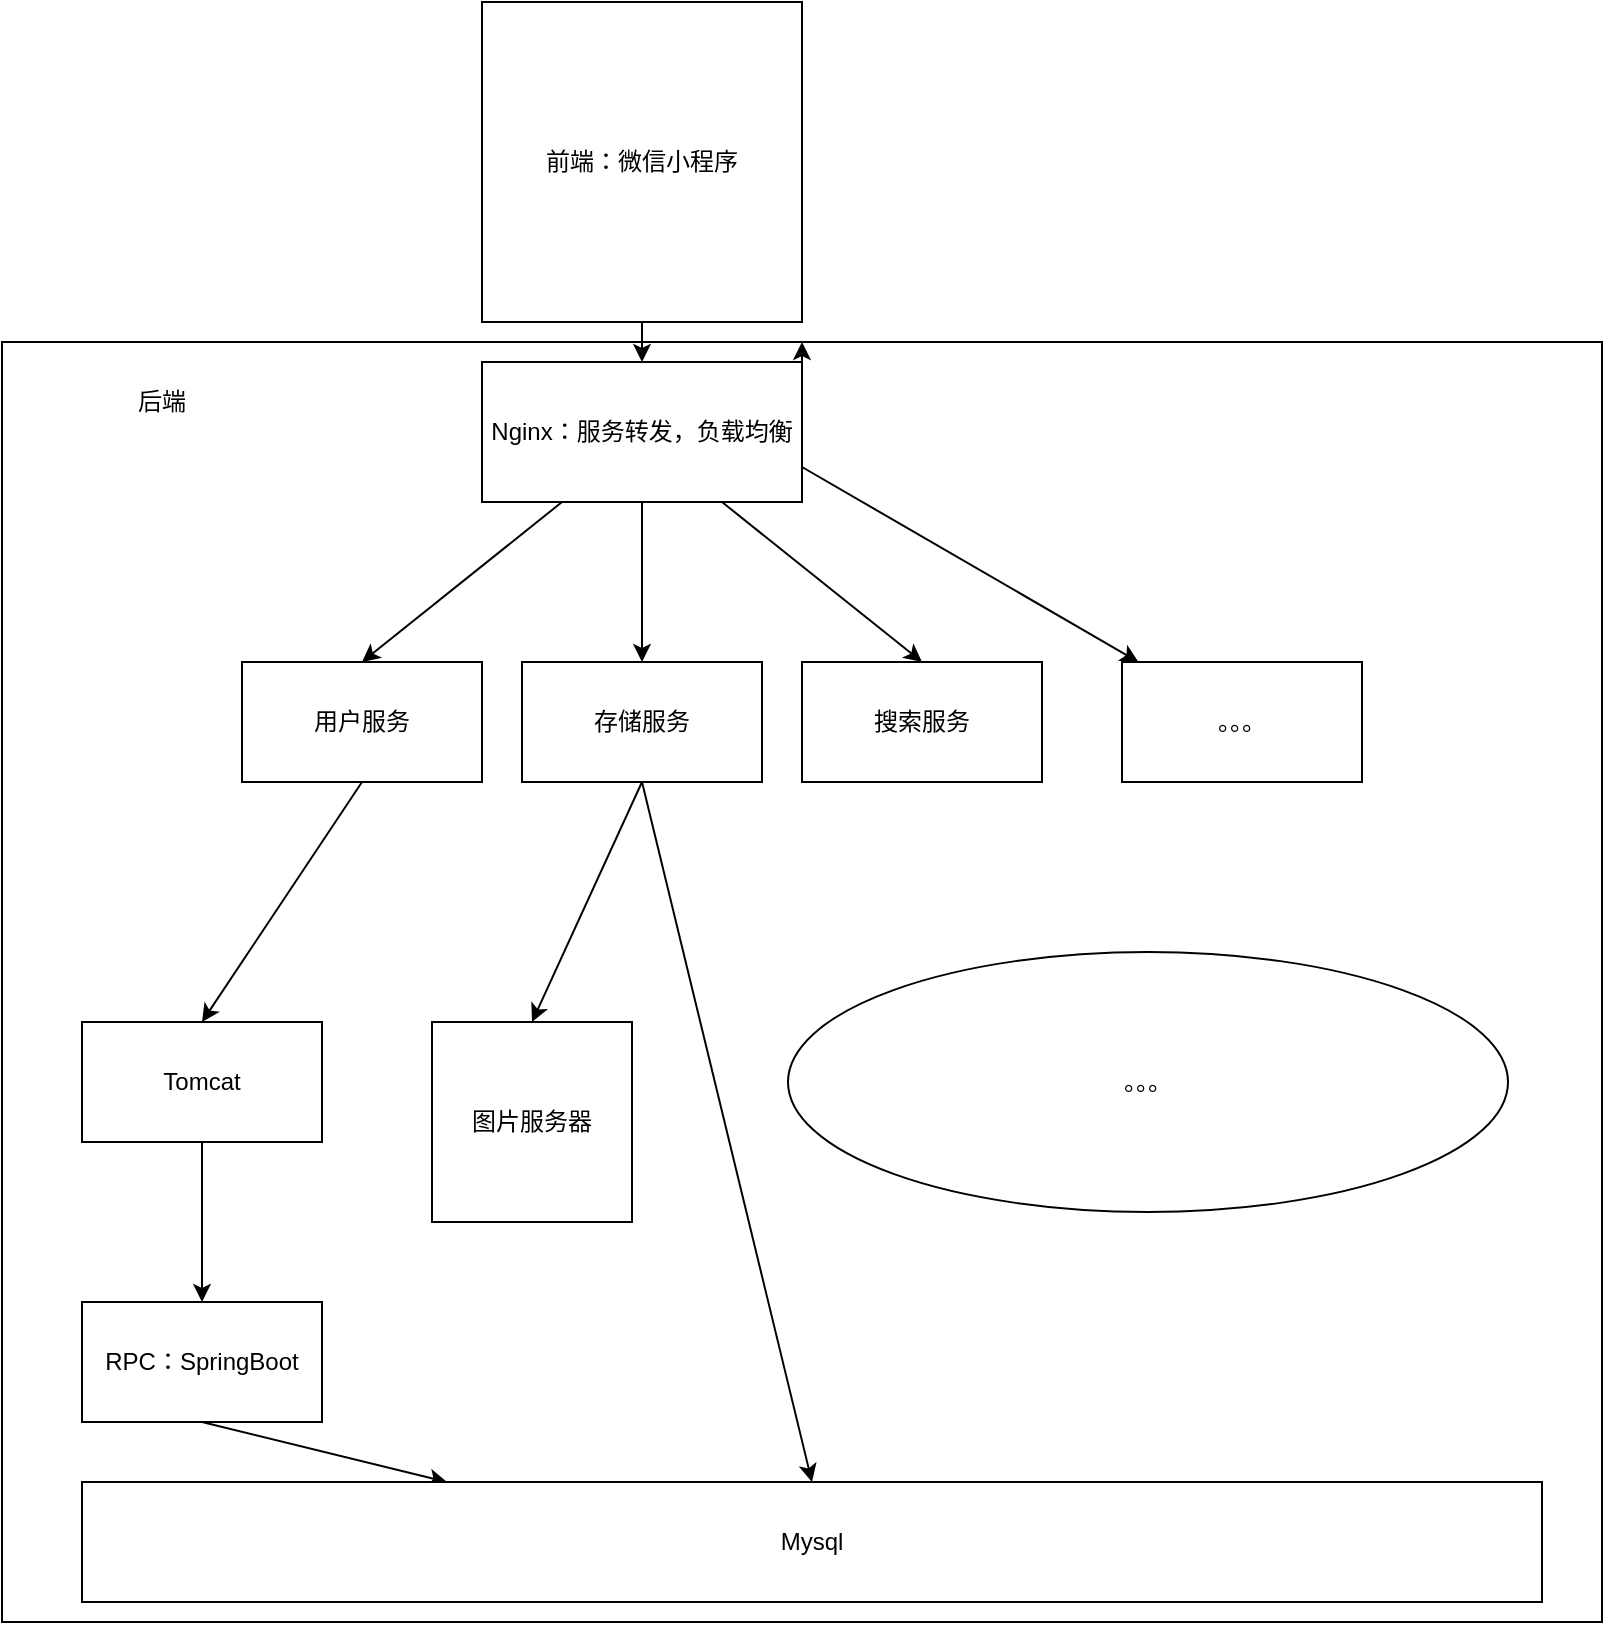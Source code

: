 <mxfile version="11.1.2" type="github"><diagram id="5kcFqLHtg8VSPou3zPPb" name="Page-1"><mxGraphModel dx="1186" dy="717" grid="1" gridSize="10" guides="1" tooltips="1" connect="1" arrows="1" fold="1" page="1" pageScale="1" pageWidth="827" pageHeight="1169" math="0" shadow="0"><root><mxCell id="0"/><mxCell id="1" parent="0"/><mxCell id="b9MwiY1I6YfCmuBM0_wx-20" value="" style="rounded=0;whiteSpace=wrap;html=1;" vertex="1" parent="1"><mxGeometry x="20" y="230" width="800" height="640" as="geometry"/></mxCell><mxCell id="b9MwiY1I6YfCmuBM0_wx-7" style="edgeStyle=orthogonalEdgeStyle;rounded=0;orthogonalLoop=1;jettySize=auto;html=1;exitX=0.5;exitY=1;exitDx=0;exitDy=0;entryX=0.5;entryY=0;entryDx=0;entryDy=0;" edge="1" parent="1" source="b9MwiY1I6YfCmuBM0_wx-1" target="b9MwiY1I6YfCmuBM0_wx-2"><mxGeometry relative="1" as="geometry"/></mxCell><mxCell id="b9MwiY1I6YfCmuBM0_wx-1" value="前端：微信小程序" style="whiteSpace=wrap;html=1;aspect=fixed;" vertex="1" parent="1"><mxGeometry x="260" y="60" width="160" height="160" as="geometry"/></mxCell><mxCell id="b9MwiY1I6YfCmuBM0_wx-8" style="edgeStyle=orthogonalEdgeStyle;rounded=0;orthogonalLoop=1;jettySize=auto;html=1;exitX=0.5;exitY=1;exitDx=0;exitDy=0;" edge="1" parent="1" source="b9MwiY1I6YfCmuBM0_wx-2" target="b9MwiY1I6YfCmuBM0_wx-4"><mxGeometry relative="1" as="geometry"/></mxCell><mxCell id="b9MwiY1I6YfCmuBM0_wx-9" style="rounded=0;orthogonalLoop=1;jettySize=auto;html=1;exitX=0.25;exitY=1;exitDx=0;exitDy=0;entryX=0.5;entryY=0;entryDx=0;entryDy=0;" edge="1" parent="1" source="b9MwiY1I6YfCmuBM0_wx-2" target="b9MwiY1I6YfCmuBM0_wx-3"><mxGeometry relative="1" as="geometry"/></mxCell><mxCell id="b9MwiY1I6YfCmuBM0_wx-10" style="edgeStyle=none;rounded=0;orthogonalLoop=1;jettySize=auto;html=1;exitX=0.75;exitY=1;exitDx=0;exitDy=0;entryX=0.5;entryY=0;entryDx=0;entryDy=0;" edge="1" parent="1" source="b9MwiY1I6YfCmuBM0_wx-2" target="b9MwiY1I6YfCmuBM0_wx-5"><mxGeometry relative="1" as="geometry"/></mxCell><mxCell id="b9MwiY1I6YfCmuBM0_wx-24" style="edgeStyle=none;rounded=0;orthogonalLoop=1;jettySize=auto;html=1;exitX=1;exitY=0.75;exitDx=0;exitDy=0;" edge="1" parent="1" source="b9MwiY1I6YfCmuBM0_wx-2" target="b9MwiY1I6YfCmuBM0_wx-20"><mxGeometry relative="1" as="geometry"/></mxCell><mxCell id="b9MwiY1I6YfCmuBM0_wx-25" style="edgeStyle=none;rounded=0;orthogonalLoop=1;jettySize=auto;html=1;exitX=1;exitY=0.75;exitDx=0;exitDy=0;" edge="1" parent="1" source="b9MwiY1I6YfCmuBM0_wx-2" target="b9MwiY1I6YfCmuBM0_wx-17"><mxGeometry relative="1" as="geometry"/></mxCell><mxCell id="b9MwiY1I6YfCmuBM0_wx-2" value="Nginx：服务转发，负载均衡" style="rounded=0;whiteSpace=wrap;html=1;" vertex="1" parent="1"><mxGeometry x="260" y="240" width="160" height="70" as="geometry"/></mxCell><mxCell id="b9MwiY1I6YfCmuBM0_wx-11" style="edgeStyle=none;rounded=0;orthogonalLoop=1;jettySize=auto;html=1;exitX=0.5;exitY=1;exitDx=0;exitDy=0;entryX=0.5;entryY=0;entryDx=0;entryDy=0;" edge="1" parent="1" source="b9MwiY1I6YfCmuBM0_wx-3" target="b9MwiY1I6YfCmuBM0_wx-6"><mxGeometry relative="1" as="geometry"/></mxCell><mxCell id="b9MwiY1I6YfCmuBM0_wx-3" value="用户服务" style="rounded=0;whiteSpace=wrap;html=1;" vertex="1" parent="1"><mxGeometry x="140" y="390" width="120" height="60" as="geometry"/></mxCell><mxCell id="b9MwiY1I6YfCmuBM0_wx-19" style="edgeStyle=none;rounded=0;orthogonalLoop=1;jettySize=auto;html=1;exitX=0.5;exitY=1;exitDx=0;exitDy=0;entryX=0.5;entryY=0;entryDx=0;entryDy=0;" edge="1" parent="1" source="b9MwiY1I6YfCmuBM0_wx-4" target="b9MwiY1I6YfCmuBM0_wx-18"><mxGeometry relative="1" as="geometry"/></mxCell><mxCell id="b9MwiY1I6YfCmuBM0_wx-23" style="edgeStyle=none;rounded=0;orthogonalLoop=1;jettySize=auto;html=1;exitX=0.5;exitY=1;exitDx=0;exitDy=0;entryX=0.5;entryY=0;entryDx=0;entryDy=0;" edge="1" parent="1" source="b9MwiY1I6YfCmuBM0_wx-4" target="b9MwiY1I6YfCmuBM0_wx-21"><mxGeometry relative="1" as="geometry"><mxPoint x="164" y="230" as="targetPoint"/></mxGeometry></mxCell><mxCell id="b9MwiY1I6YfCmuBM0_wx-4" value="存储服务" style="rounded=0;whiteSpace=wrap;html=1;" vertex="1" parent="1"><mxGeometry x="280" y="390" width="120" height="60" as="geometry"/></mxCell><mxCell id="b9MwiY1I6YfCmuBM0_wx-5" value="搜索服务" style="rounded=0;whiteSpace=wrap;html=1;" vertex="1" parent="1"><mxGeometry x="420" y="390" width="120" height="60" as="geometry"/></mxCell><mxCell id="b9MwiY1I6YfCmuBM0_wx-14" style="edgeStyle=none;rounded=0;orthogonalLoop=1;jettySize=auto;html=1;exitX=0.5;exitY=1;exitDx=0;exitDy=0;" edge="1" parent="1" source="b9MwiY1I6YfCmuBM0_wx-6" target="b9MwiY1I6YfCmuBM0_wx-13"><mxGeometry relative="1" as="geometry"/></mxCell><mxCell id="b9MwiY1I6YfCmuBM0_wx-6" value="Tomcat" style="rounded=0;whiteSpace=wrap;html=1;" vertex="1" parent="1"><mxGeometry x="60" y="570" width="120" height="60" as="geometry"/></mxCell><mxCell id="b9MwiY1I6YfCmuBM0_wx-12" value="。。。" style="ellipse;whiteSpace=wrap;html=1;" vertex="1" parent="1"><mxGeometry x="413" y="535" width="360" height="130" as="geometry"/></mxCell><mxCell id="b9MwiY1I6YfCmuBM0_wx-22" style="edgeStyle=none;rounded=0;orthogonalLoop=1;jettySize=auto;html=1;exitX=0.5;exitY=1;exitDx=0;exitDy=0;entryX=0.25;entryY=0;entryDx=0;entryDy=0;" edge="1" parent="1" source="b9MwiY1I6YfCmuBM0_wx-13" target="b9MwiY1I6YfCmuBM0_wx-21"><mxGeometry relative="1" as="geometry"/></mxCell><mxCell id="b9MwiY1I6YfCmuBM0_wx-13" value="RPC：SpringBoot" style="rounded=0;whiteSpace=wrap;html=1;" vertex="1" parent="1"><mxGeometry x="60" y="710" width="120" height="60" as="geometry"/></mxCell><mxCell id="b9MwiY1I6YfCmuBM0_wx-16" value="后端" style="text;html=1;strokeColor=none;fillColor=none;align=center;verticalAlign=middle;whiteSpace=wrap;rounded=0;" vertex="1" parent="1"><mxGeometry x="80" y="250" width="40" height="20" as="geometry"/></mxCell><mxCell id="b9MwiY1I6YfCmuBM0_wx-17" value="。。。" style="rounded=0;whiteSpace=wrap;html=1;" vertex="1" parent="1"><mxGeometry x="580" y="390" width="120" height="60" as="geometry"/></mxCell><mxCell id="b9MwiY1I6YfCmuBM0_wx-18" value="图片服务器" style="whiteSpace=wrap;html=1;aspect=fixed;" vertex="1" parent="1"><mxGeometry x="235" y="570" width="100" height="100" as="geometry"/></mxCell><mxCell id="b9MwiY1I6YfCmuBM0_wx-21" value="Mysql" style="rounded=0;whiteSpace=wrap;html=1;" vertex="1" parent="1"><mxGeometry x="60" y="800" width="730" height="60" as="geometry"/></mxCell></root></mxGraphModel></diagram></mxfile>